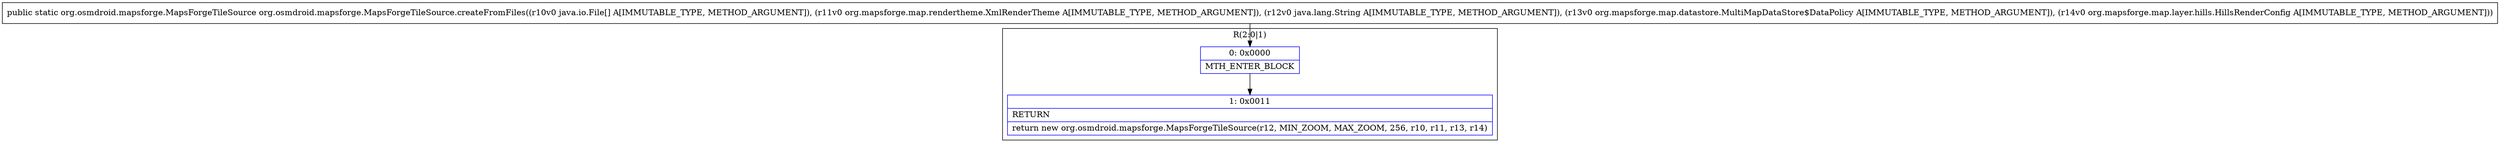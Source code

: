 digraph "CFG fororg.osmdroid.mapsforge.MapsForgeTileSource.createFromFiles([Ljava\/io\/File;Lorg\/mapsforge\/map\/rendertheme\/XmlRenderTheme;Ljava\/lang\/String;Lorg\/mapsforge\/map\/datastore\/MultiMapDataStore$DataPolicy;Lorg\/mapsforge\/map\/layer\/hills\/HillsRenderConfig;)Lorg\/osmdroid\/mapsforge\/MapsForgeTileSource;" {
subgraph cluster_Region_752441726 {
label = "R(2:0|1)";
node [shape=record,color=blue];
Node_0 [shape=record,label="{0\:\ 0x0000|MTH_ENTER_BLOCK\l}"];
Node_1 [shape=record,label="{1\:\ 0x0011|RETURN\l|return new org.osmdroid.mapsforge.MapsForgeTileSource(r12, MIN_ZOOM, MAX_ZOOM, 256, r10, r11, r13, r14)\l}"];
}
MethodNode[shape=record,label="{public static org.osmdroid.mapsforge.MapsForgeTileSource org.osmdroid.mapsforge.MapsForgeTileSource.createFromFiles((r10v0 java.io.File[] A[IMMUTABLE_TYPE, METHOD_ARGUMENT]), (r11v0 org.mapsforge.map.rendertheme.XmlRenderTheme A[IMMUTABLE_TYPE, METHOD_ARGUMENT]), (r12v0 java.lang.String A[IMMUTABLE_TYPE, METHOD_ARGUMENT]), (r13v0 org.mapsforge.map.datastore.MultiMapDataStore$DataPolicy A[IMMUTABLE_TYPE, METHOD_ARGUMENT]), (r14v0 org.mapsforge.map.layer.hills.HillsRenderConfig A[IMMUTABLE_TYPE, METHOD_ARGUMENT])) }"];
MethodNode -> Node_0;
Node_0 -> Node_1;
}

